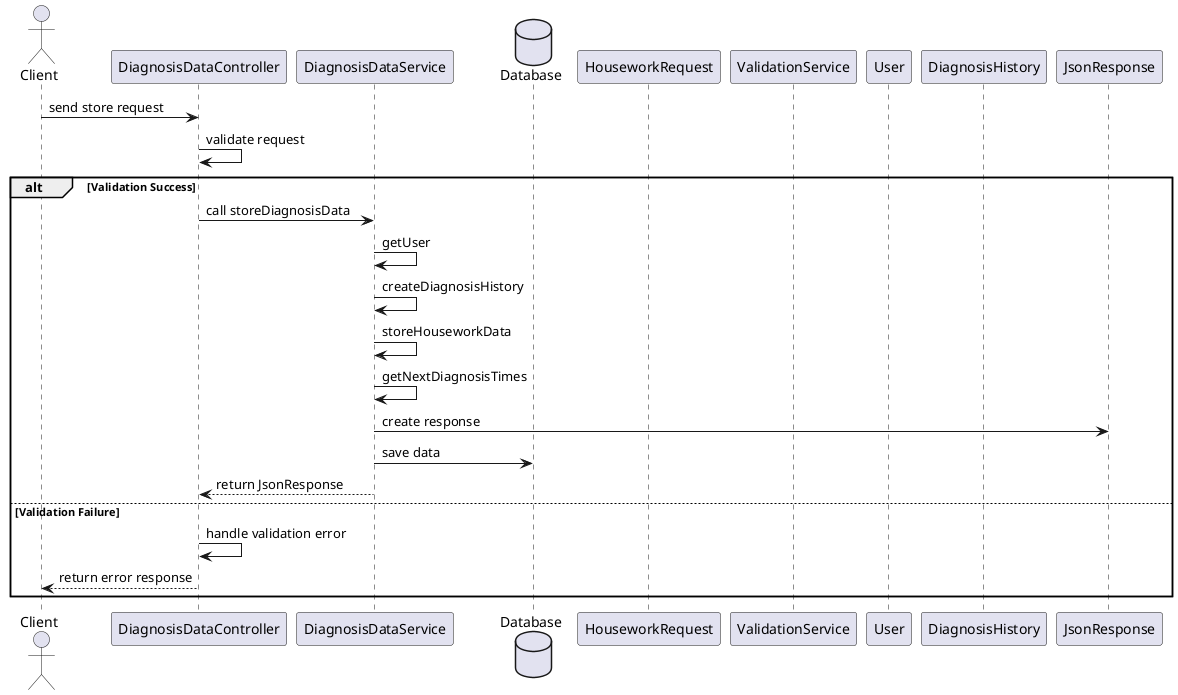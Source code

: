 @startuml api_sequence

actor Client
participant Controller as "DiagnosisDataController"
participant Service as "DiagnosisDataService"
database Database
participant Request as "HouseworkRequest"
participant Validation as "ValidationService"
participant User
participant DiagnosisHistory
participant JsonResponse

Client -> Controller: send store request
Controller -> Controller: validate request
alt Validation Success
    Controller -> Service: call storeDiagnosisData
    Service -> Service: getUser
    Service -> Service: createDiagnosisHistory
    Service -> Service: storeHouseworkData
    Service -> Service: getNextDiagnosisTimes
    Service -> JsonResponse: create response
    Service -> Database: save data
    Service --> Controller: return JsonResponse
else Validation Failure
    Controller -> Controller: handle validation error
    Controller --> Client: return error response
end

@enduml